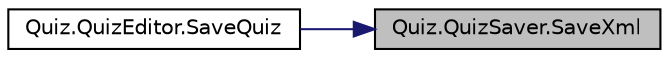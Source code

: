 digraph "Quiz.QuizSaver.SaveXml"
{
 // INTERACTIVE_SVG=YES
 // LATEX_PDF_SIZE
  edge [fontname="Helvetica",fontsize="10",labelfontname="Helvetica",labelfontsize="10"];
  node [fontname="Helvetica",fontsize="10",shape=record];
  rankdir="RL";
  Node1 [label="Quiz.QuizSaver.SaveXml",height=0.2,width=0.4,color="black", fillcolor="grey75", style="filled", fontcolor="black",tooltip="保存XML"];
  Node1 -> Node2 [dir="back",color="midnightblue",fontsize="10",style="solid",fontname="Helvetica"];
  Node2 [label="Quiz.QuizEditor.SaveQuiz",height=0.2,width=0.4,color="black", fillcolor="white", style="filled",URL="$class_quiz_1_1_quiz_editor.html#a018a7ec6f35c49aa66938aef92f9b608",tooltip="保存问题"];
}
